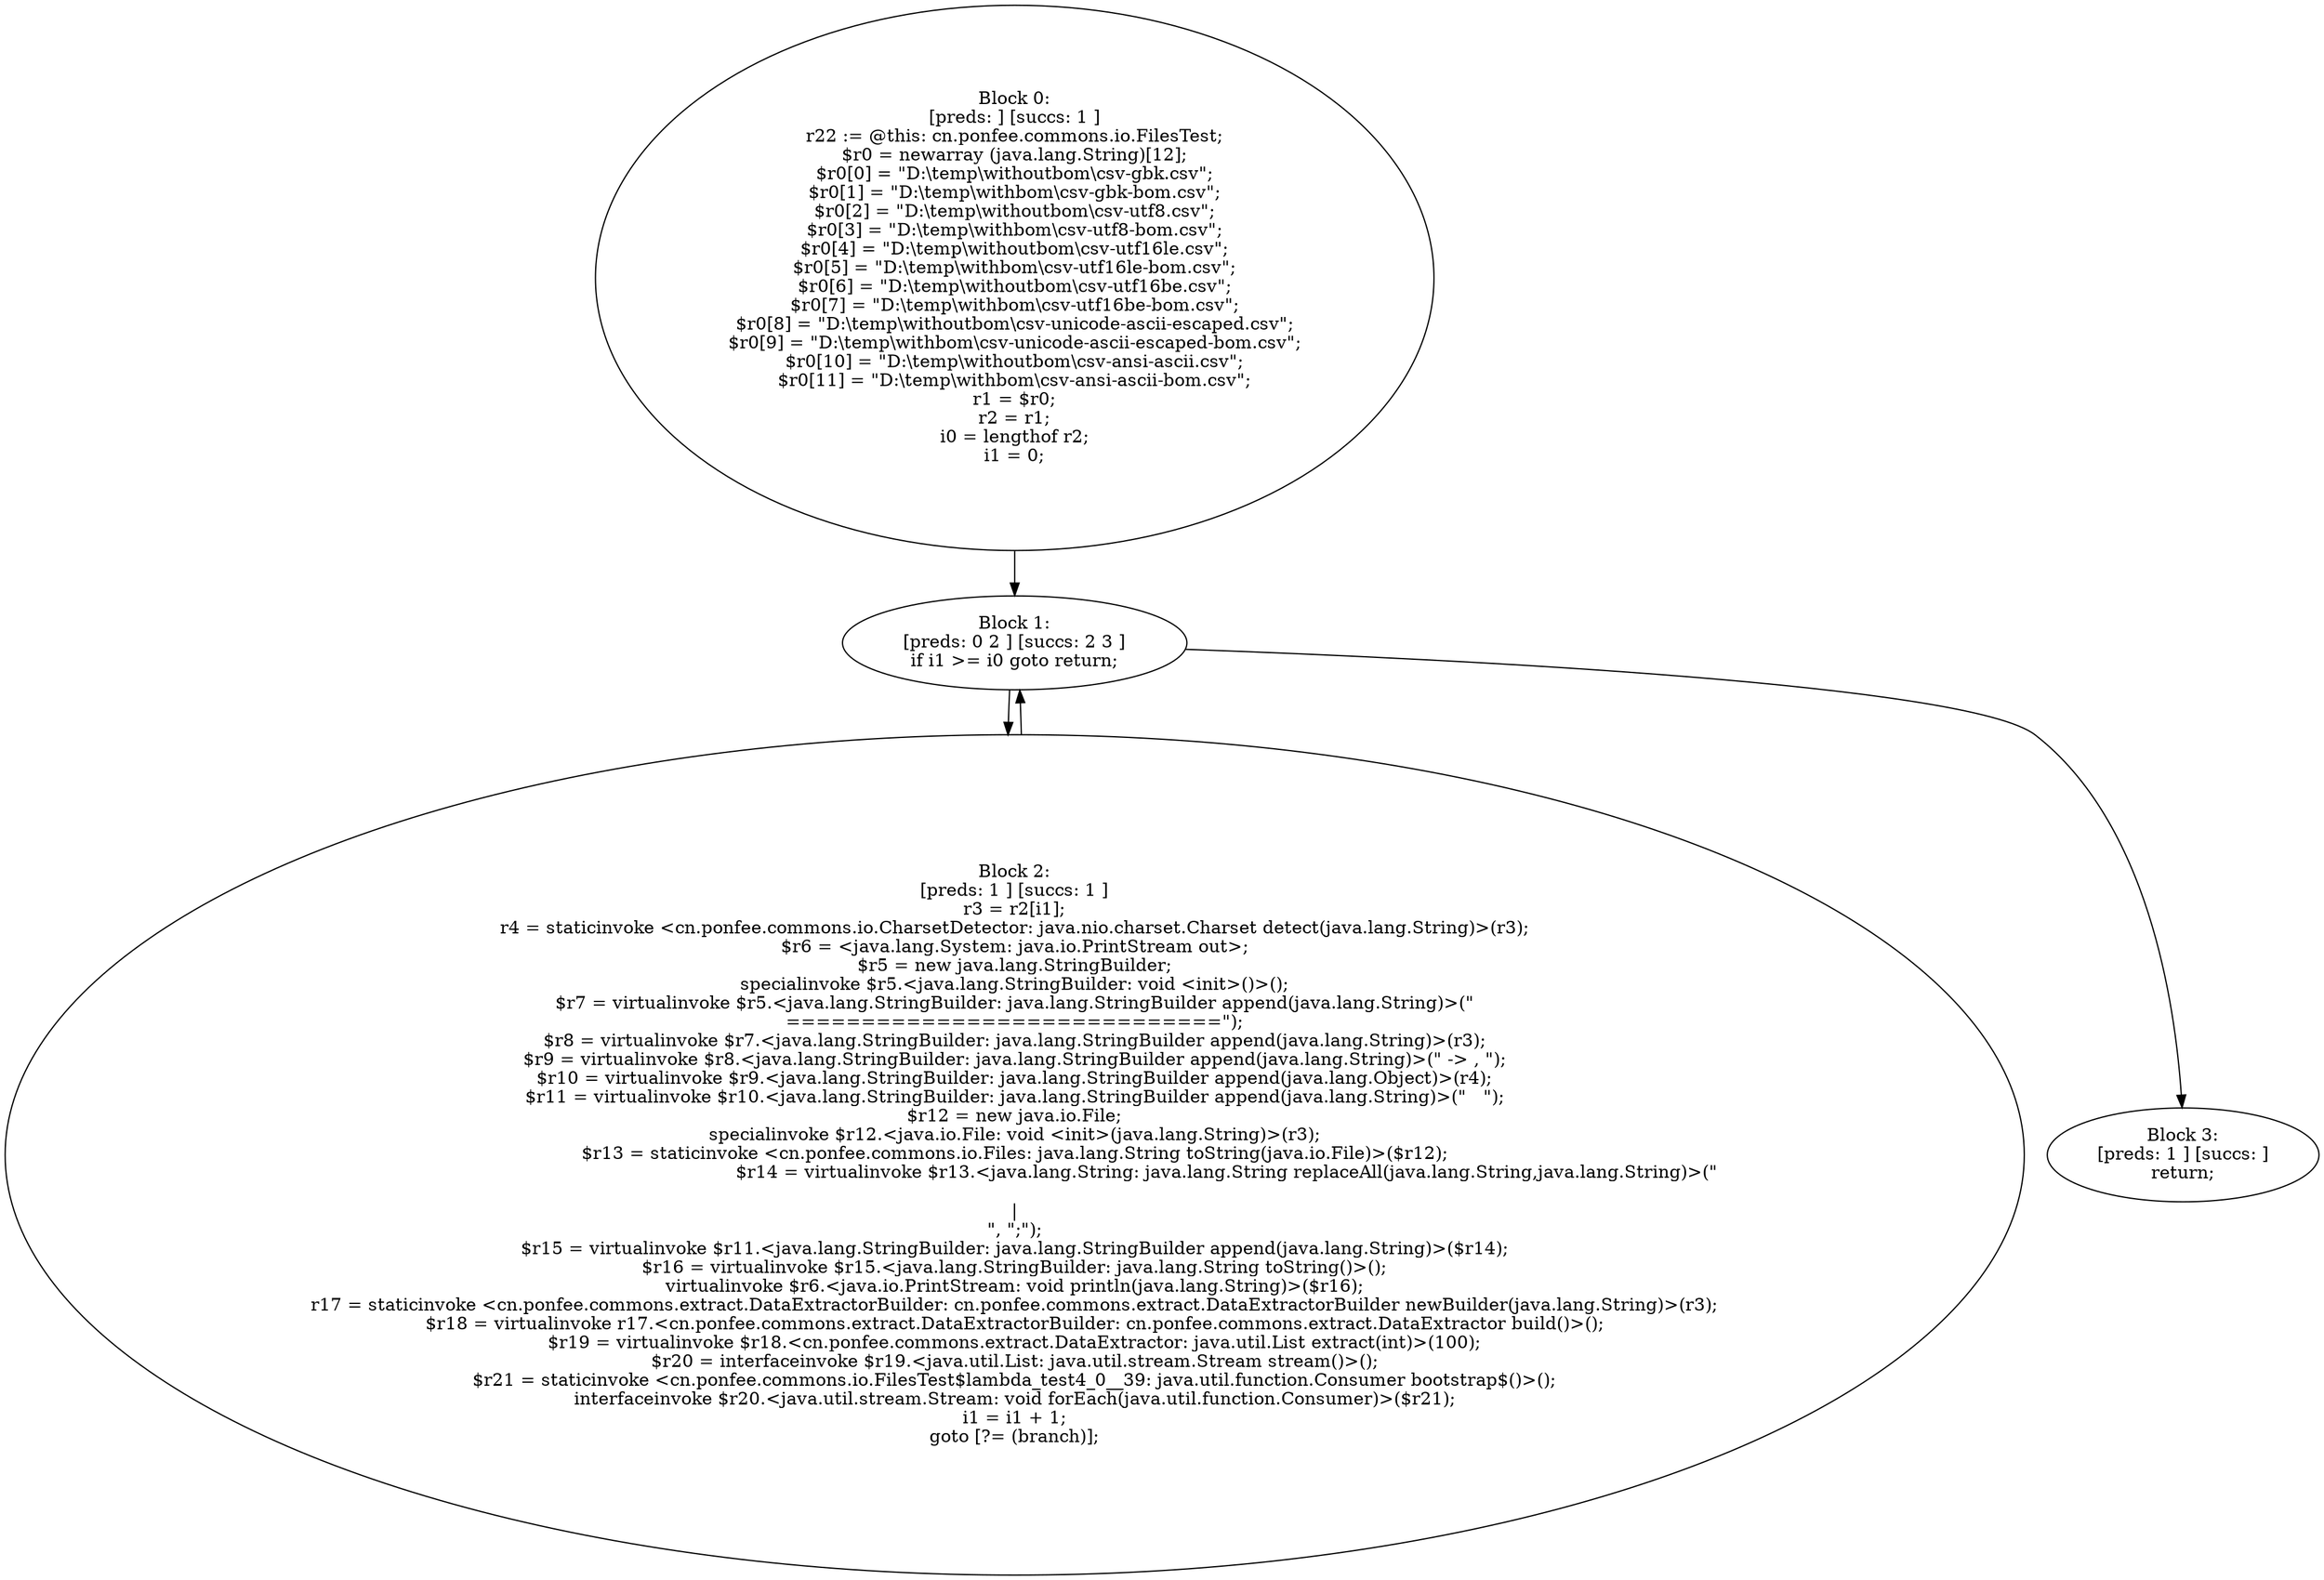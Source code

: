 digraph "unitGraph" {
    "Block 0:
[preds: ] [succs: 1 ]
r22 := @this: cn.ponfee.commons.io.FilesTest;
$r0 = newarray (java.lang.String)[12];
$r0[0] = \"D:\\temp\\withoutbom\\csv-gbk.csv\";
$r0[1] = \"D:\\temp\\withbom\\csv-gbk-bom.csv\";
$r0[2] = \"D:\\temp\\withoutbom\\csv-utf8.csv\";
$r0[3] = \"D:\\temp\\withbom\\csv-utf8-bom.csv\";
$r0[4] = \"D:\\temp\\withoutbom\\csv-utf16le.csv\";
$r0[5] = \"D:\\temp\\withbom\\csv-utf16le-bom.csv\";
$r0[6] = \"D:\\temp\\withoutbom\\csv-utf16be.csv\";
$r0[7] = \"D:\\temp\\withbom\\csv-utf16be-bom.csv\";
$r0[8] = \"D:\\temp\\withoutbom\\csv-unicode-ascii-escaped.csv\";
$r0[9] = \"D:\\temp\\withbom\\csv-unicode-ascii-escaped-bom.csv\";
$r0[10] = \"D:\\temp\\withoutbom\\csv-ansi-ascii.csv\";
$r0[11] = \"D:\\temp\\withbom\\csv-ansi-ascii-bom.csv\";
r1 = $r0;
r2 = r1;
i0 = lengthof r2;
i1 = 0;
"
    "Block 1:
[preds: 0 2 ] [succs: 2 3 ]
if i1 >= i0 goto return;
"
    "Block 2:
[preds: 1 ] [succs: 1 ]
r3 = r2[i1];
r4 = staticinvoke <cn.ponfee.commons.io.CharsetDetector: java.nio.charset.Charset detect(java.lang.String)>(r3);
$r6 = <java.lang.System: java.io.PrintStream out>;
$r5 = new java.lang.StringBuilder;
specialinvoke $r5.<java.lang.StringBuilder: void <init>()>();
$r7 = virtualinvoke $r5.<java.lang.StringBuilder: java.lang.StringBuilder append(java.lang.String)>(\"\n=============================\");
$r8 = virtualinvoke $r7.<java.lang.StringBuilder: java.lang.StringBuilder append(java.lang.String)>(r3);
$r9 = virtualinvoke $r8.<java.lang.StringBuilder: java.lang.StringBuilder append(java.lang.String)>(\" -> , \");
$r10 = virtualinvoke $r9.<java.lang.StringBuilder: java.lang.StringBuilder append(java.lang.Object)>(r4);
$r11 = virtualinvoke $r10.<java.lang.StringBuilder: java.lang.StringBuilder append(java.lang.String)>(\"   \");
$r12 = new java.io.File;
specialinvoke $r12.<java.io.File: void <init>(java.lang.String)>(r3);
$r13 = staticinvoke <cn.ponfee.commons.io.Files: java.lang.String toString(java.io.File)>($r12);
$r14 = virtualinvoke $r13.<java.lang.String: java.lang.String replaceAll(java.lang.String,java.lang.String)>(\"\r\n|\n\", \";\");
$r15 = virtualinvoke $r11.<java.lang.StringBuilder: java.lang.StringBuilder append(java.lang.String)>($r14);
$r16 = virtualinvoke $r15.<java.lang.StringBuilder: java.lang.String toString()>();
virtualinvoke $r6.<java.io.PrintStream: void println(java.lang.String)>($r16);
r17 = staticinvoke <cn.ponfee.commons.extract.DataExtractorBuilder: cn.ponfee.commons.extract.DataExtractorBuilder newBuilder(java.lang.String)>(r3);
$r18 = virtualinvoke r17.<cn.ponfee.commons.extract.DataExtractorBuilder: cn.ponfee.commons.extract.DataExtractor build()>();
$r19 = virtualinvoke $r18.<cn.ponfee.commons.extract.DataExtractor: java.util.List extract(int)>(100);
$r20 = interfaceinvoke $r19.<java.util.List: java.util.stream.Stream stream()>();
$r21 = staticinvoke <cn.ponfee.commons.io.FilesTest$lambda_test4_0__39: java.util.function.Consumer bootstrap$()>();
interfaceinvoke $r20.<java.util.stream.Stream: void forEach(java.util.function.Consumer)>($r21);
i1 = i1 + 1;
goto [?= (branch)];
"
    "Block 3:
[preds: 1 ] [succs: ]
return;
"
    "Block 0:
[preds: ] [succs: 1 ]
r22 := @this: cn.ponfee.commons.io.FilesTest;
$r0 = newarray (java.lang.String)[12];
$r0[0] = \"D:\\temp\\withoutbom\\csv-gbk.csv\";
$r0[1] = \"D:\\temp\\withbom\\csv-gbk-bom.csv\";
$r0[2] = \"D:\\temp\\withoutbom\\csv-utf8.csv\";
$r0[3] = \"D:\\temp\\withbom\\csv-utf8-bom.csv\";
$r0[4] = \"D:\\temp\\withoutbom\\csv-utf16le.csv\";
$r0[5] = \"D:\\temp\\withbom\\csv-utf16le-bom.csv\";
$r0[6] = \"D:\\temp\\withoutbom\\csv-utf16be.csv\";
$r0[7] = \"D:\\temp\\withbom\\csv-utf16be-bom.csv\";
$r0[8] = \"D:\\temp\\withoutbom\\csv-unicode-ascii-escaped.csv\";
$r0[9] = \"D:\\temp\\withbom\\csv-unicode-ascii-escaped-bom.csv\";
$r0[10] = \"D:\\temp\\withoutbom\\csv-ansi-ascii.csv\";
$r0[11] = \"D:\\temp\\withbom\\csv-ansi-ascii-bom.csv\";
r1 = $r0;
r2 = r1;
i0 = lengthof r2;
i1 = 0;
"->"Block 1:
[preds: 0 2 ] [succs: 2 3 ]
if i1 >= i0 goto return;
";
    "Block 1:
[preds: 0 2 ] [succs: 2 3 ]
if i1 >= i0 goto return;
"->"Block 2:
[preds: 1 ] [succs: 1 ]
r3 = r2[i1];
r4 = staticinvoke <cn.ponfee.commons.io.CharsetDetector: java.nio.charset.Charset detect(java.lang.String)>(r3);
$r6 = <java.lang.System: java.io.PrintStream out>;
$r5 = new java.lang.StringBuilder;
specialinvoke $r5.<java.lang.StringBuilder: void <init>()>();
$r7 = virtualinvoke $r5.<java.lang.StringBuilder: java.lang.StringBuilder append(java.lang.String)>(\"\n=============================\");
$r8 = virtualinvoke $r7.<java.lang.StringBuilder: java.lang.StringBuilder append(java.lang.String)>(r3);
$r9 = virtualinvoke $r8.<java.lang.StringBuilder: java.lang.StringBuilder append(java.lang.String)>(\" -> , \");
$r10 = virtualinvoke $r9.<java.lang.StringBuilder: java.lang.StringBuilder append(java.lang.Object)>(r4);
$r11 = virtualinvoke $r10.<java.lang.StringBuilder: java.lang.StringBuilder append(java.lang.String)>(\"   \");
$r12 = new java.io.File;
specialinvoke $r12.<java.io.File: void <init>(java.lang.String)>(r3);
$r13 = staticinvoke <cn.ponfee.commons.io.Files: java.lang.String toString(java.io.File)>($r12);
$r14 = virtualinvoke $r13.<java.lang.String: java.lang.String replaceAll(java.lang.String,java.lang.String)>(\"\r\n|\n\", \";\");
$r15 = virtualinvoke $r11.<java.lang.StringBuilder: java.lang.StringBuilder append(java.lang.String)>($r14);
$r16 = virtualinvoke $r15.<java.lang.StringBuilder: java.lang.String toString()>();
virtualinvoke $r6.<java.io.PrintStream: void println(java.lang.String)>($r16);
r17 = staticinvoke <cn.ponfee.commons.extract.DataExtractorBuilder: cn.ponfee.commons.extract.DataExtractorBuilder newBuilder(java.lang.String)>(r3);
$r18 = virtualinvoke r17.<cn.ponfee.commons.extract.DataExtractorBuilder: cn.ponfee.commons.extract.DataExtractor build()>();
$r19 = virtualinvoke $r18.<cn.ponfee.commons.extract.DataExtractor: java.util.List extract(int)>(100);
$r20 = interfaceinvoke $r19.<java.util.List: java.util.stream.Stream stream()>();
$r21 = staticinvoke <cn.ponfee.commons.io.FilesTest$lambda_test4_0__39: java.util.function.Consumer bootstrap$()>();
interfaceinvoke $r20.<java.util.stream.Stream: void forEach(java.util.function.Consumer)>($r21);
i1 = i1 + 1;
goto [?= (branch)];
";
    "Block 1:
[preds: 0 2 ] [succs: 2 3 ]
if i1 >= i0 goto return;
"->"Block 3:
[preds: 1 ] [succs: ]
return;
";
    "Block 2:
[preds: 1 ] [succs: 1 ]
r3 = r2[i1];
r4 = staticinvoke <cn.ponfee.commons.io.CharsetDetector: java.nio.charset.Charset detect(java.lang.String)>(r3);
$r6 = <java.lang.System: java.io.PrintStream out>;
$r5 = new java.lang.StringBuilder;
specialinvoke $r5.<java.lang.StringBuilder: void <init>()>();
$r7 = virtualinvoke $r5.<java.lang.StringBuilder: java.lang.StringBuilder append(java.lang.String)>(\"\n=============================\");
$r8 = virtualinvoke $r7.<java.lang.StringBuilder: java.lang.StringBuilder append(java.lang.String)>(r3);
$r9 = virtualinvoke $r8.<java.lang.StringBuilder: java.lang.StringBuilder append(java.lang.String)>(\" -> , \");
$r10 = virtualinvoke $r9.<java.lang.StringBuilder: java.lang.StringBuilder append(java.lang.Object)>(r4);
$r11 = virtualinvoke $r10.<java.lang.StringBuilder: java.lang.StringBuilder append(java.lang.String)>(\"   \");
$r12 = new java.io.File;
specialinvoke $r12.<java.io.File: void <init>(java.lang.String)>(r3);
$r13 = staticinvoke <cn.ponfee.commons.io.Files: java.lang.String toString(java.io.File)>($r12);
$r14 = virtualinvoke $r13.<java.lang.String: java.lang.String replaceAll(java.lang.String,java.lang.String)>(\"\r\n|\n\", \";\");
$r15 = virtualinvoke $r11.<java.lang.StringBuilder: java.lang.StringBuilder append(java.lang.String)>($r14);
$r16 = virtualinvoke $r15.<java.lang.StringBuilder: java.lang.String toString()>();
virtualinvoke $r6.<java.io.PrintStream: void println(java.lang.String)>($r16);
r17 = staticinvoke <cn.ponfee.commons.extract.DataExtractorBuilder: cn.ponfee.commons.extract.DataExtractorBuilder newBuilder(java.lang.String)>(r3);
$r18 = virtualinvoke r17.<cn.ponfee.commons.extract.DataExtractorBuilder: cn.ponfee.commons.extract.DataExtractor build()>();
$r19 = virtualinvoke $r18.<cn.ponfee.commons.extract.DataExtractor: java.util.List extract(int)>(100);
$r20 = interfaceinvoke $r19.<java.util.List: java.util.stream.Stream stream()>();
$r21 = staticinvoke <cn.ponfee.commons.io.FilesTest$lambda_test4_0__39: java.util.function.Consumer bootstrap$()>();
interfaceinvoke $r20.<java.util.stream.Stream: void forEach(java.util.function.Consumer)>($r21);
i1 = i1 + 1;
goto [?= (branch)];
"->"Block 1:
[preds: 0 2 ] [succs: 2 3 ]
if i1 >= i0 goto return;
";
}
